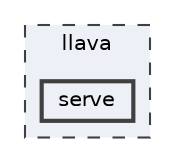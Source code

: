 digraph "llava/serve"
{
 // LATEX_PDF_SIZE
  bgcolor="transparent";
  edge [fontname=Helvetica,fontsize=10,labelfontname=Helvetica,labelfontsize=10];
  node [fontname=Helvetica,fontsize=10,shape=box,height=0.2,width=0.4];
  compound=true
  subgraph clusterdir_37cf2145a883c1decbd06f2f48a5ebfd {
    graph [ bgcolor="#edf0f7", pencolor="grey25", label="llava", fontname=Helvetica,fontsize=10 style="filled,dashed", URL="dir_37cf2145a883c1decbd06f2f48a5ebfd.html",tooltip=""]
  dir_3b8e4406324830449bbe8af96c1acf75 [label="serve", fillcolor="#edf0f7", color="grey25", style="filled,bold", URL="dir_3b8e4406324830449bbe8af96c1acf75.html",tooltip=""];
  }
}
